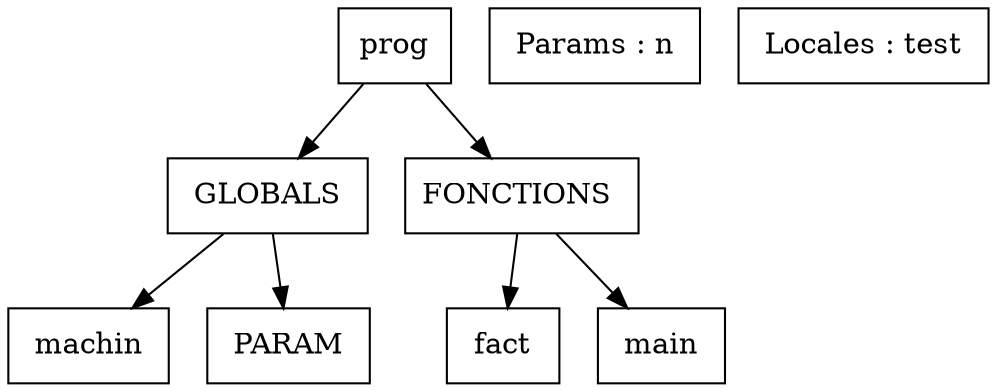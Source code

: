 digraph G {
    node [shape=box];
    ratio = fill;
    nt0 [ label="prog" ]; 
nt0 -> nt1 [ label="" ];
nt1 [label= " GLOBALS "];
nt2 [label=" machin "]
 nt1 -> nt2 [ label="" ];
nt3 [label=" PARAM "]
 nt1 -> nt3 [ label="" ];
nt0 -> nt4  [ label="" ];
nt4 [label="FONCTIONS "];
nt4 ->nt5 [ label="" ];
nt5 [label= " fact "];
nt6 [label= " Params : n "];
nt4 ->nt10 [ label="" ];
nt10 [label= " main "];
nt11 [label= " Locales : test "];
}
